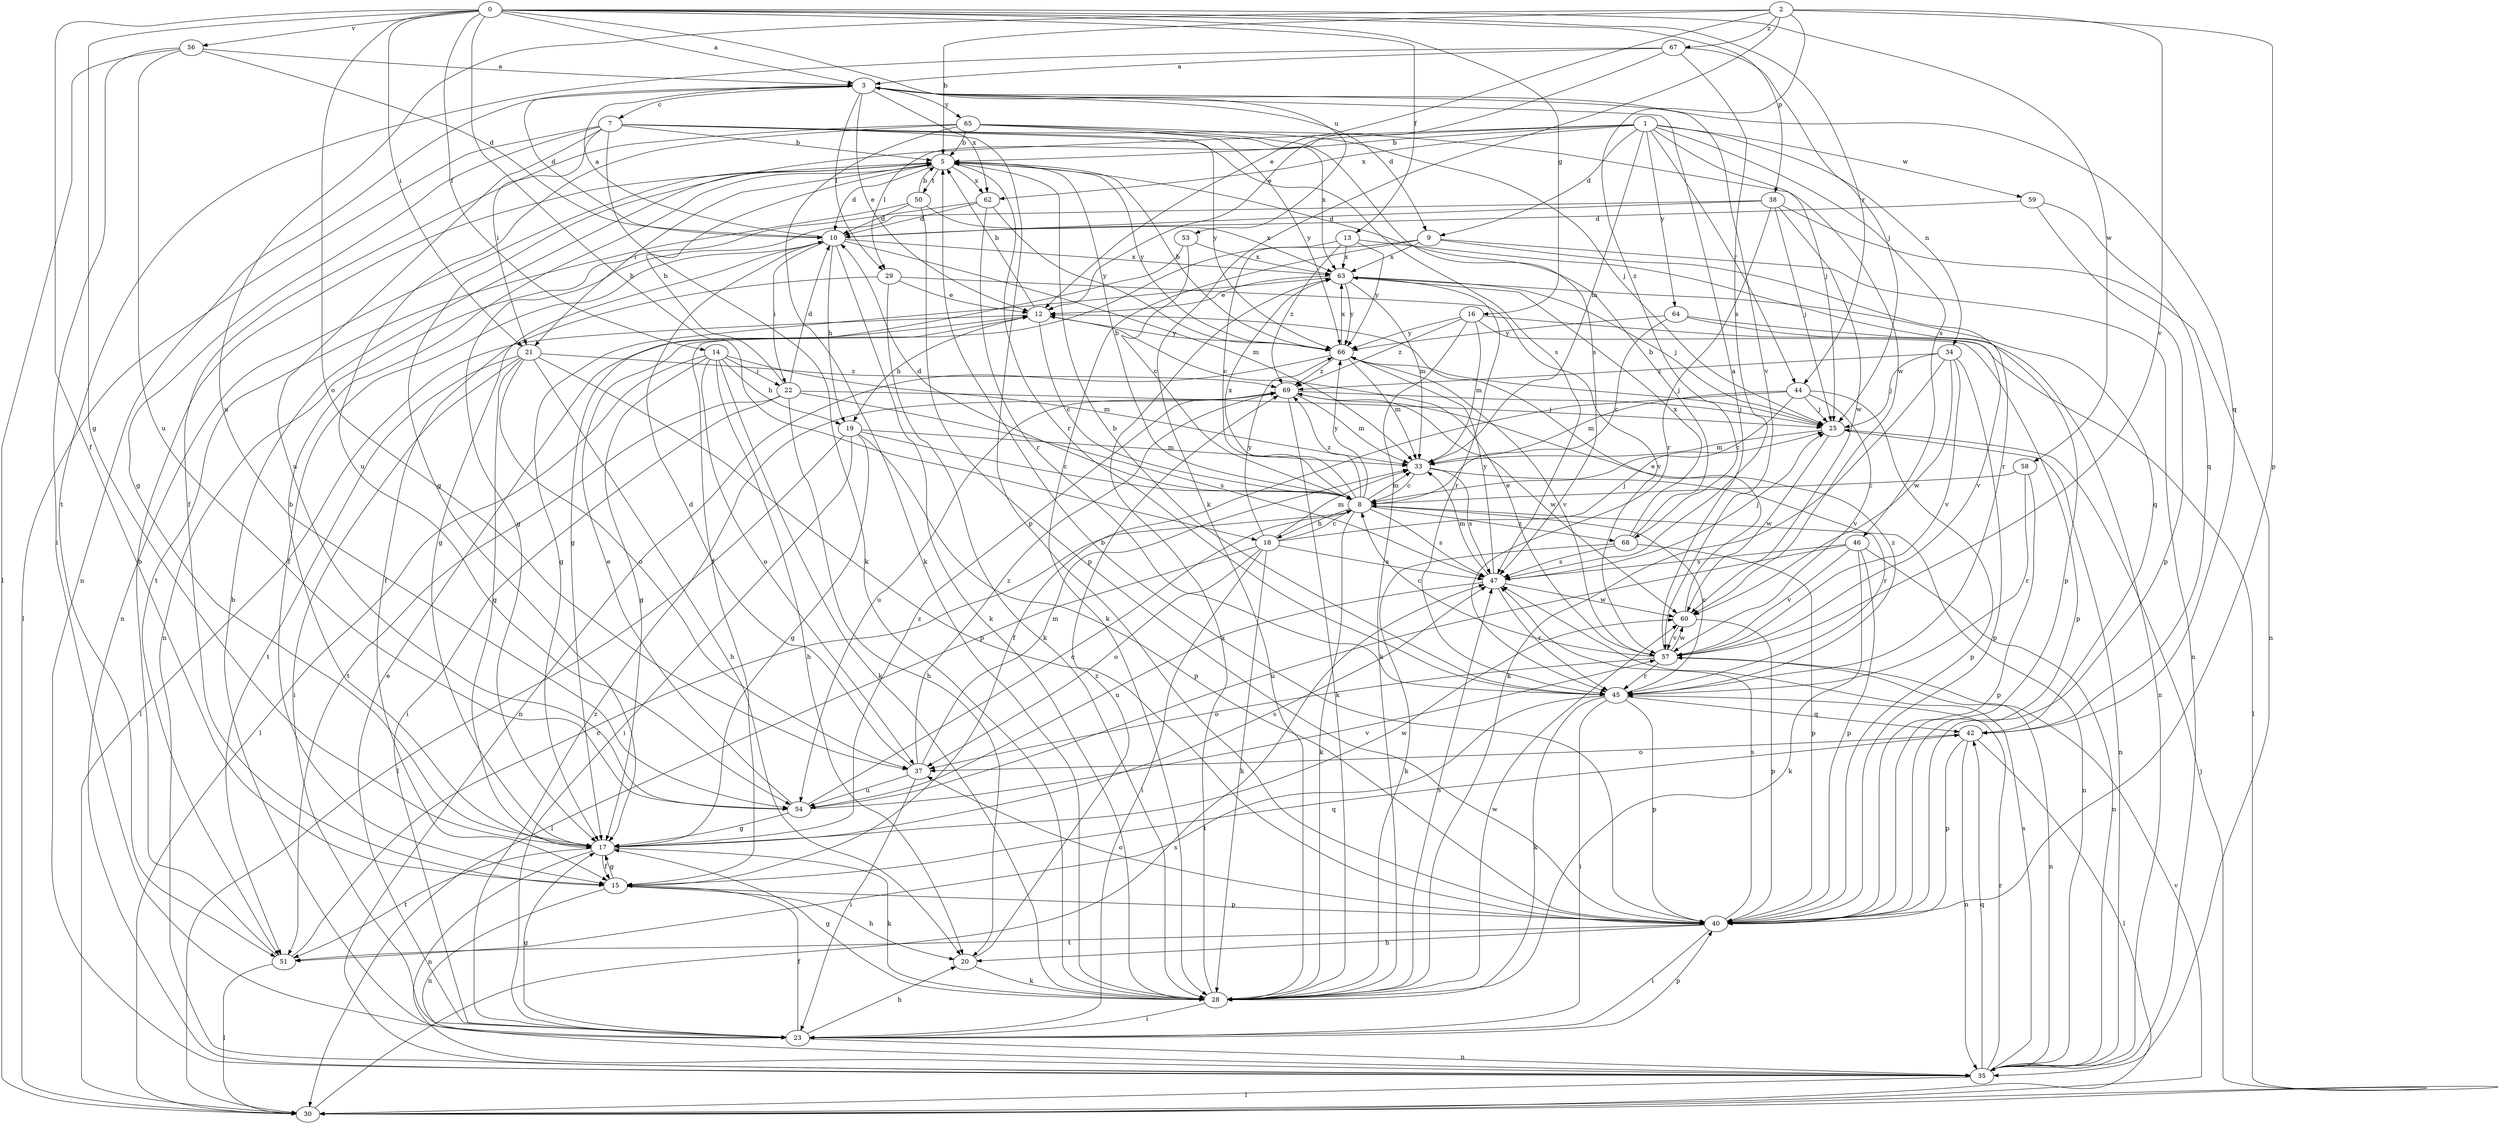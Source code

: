 strict digraph  {
0;
1;
2;
3;
5;
7;
8;
9;
10;
12;
13;
14;
15;
16;
17;
18;
19;
20;
21;
22;
23;
25;
28;
29;
30;
33;
34;
35;
37;
38;
40;
42;
44;
45;
46;
47;
50;
51;
53;
54;
56;
57;
58;
59;
60;
62;
63;
64;
65;
66;
67;
68;
69;
0 -> 3  [label=a];
0 -> 13  [label=f];
0 -> 14  [label=f];
0 -> 15  [label=f];
0 -> 16  [label=g];
0 -> 17  [label=g];
0 -> 18  [label=h];
0 -> 21  [label=i];
0 -> 37  [label=o];
0 -> 38  [label=p];
0 -> 44  [label=r];
0 -> 53  [label=u];
0 -> 56  [label=v];
0 -> 58  [label=w];
1 -> 5  [label=b];
1 -> 9  [label=d];
1 -> 17  [label=g];
1 -> 25  [label=j];
1 -> 29  [label=l];
1 -> 33  [label=m];
1 -> 34  [label=n];
1 -> 44  [label=r];
1 -> 46  [label=s];
1 -> 59  [label=w];
1 -> 62  [label=x];
1 -> 64  [label=y];
2 -> 5  [label=b];
2 -> 12  [label=e];
2 -> 28  [label=k];
2 -> 40  [label=p];
2 -> 54  [label=u];
2 -> 57  [label=v];
2 -> 67  [label=z];
2 -> 68  [label=z];
3 -> 7  [label=c];
3 -> 9  [label=d];
3 -> 10  [label=d];
3 -> 12  [label=e];
3 -> 29  [label=l];
3 -> 35  [label=n];
3 -> 42  [label=q];
3 -> 57  [label=v];
3 -> 62  [label=x];
3 -> 65  [label=y];
5 -> 10  [label=d];
5 -> 21  [label=i];
5 -> 35  [label=n];
5 -> 45  [label=r];
5 -> 50  [label=t];
5 -> 62  [label=x];
5 -> 66  [label=y];
7 -> 5  [label=b];
7 -> 17  [label=g];
7 -> 21  [label=i];
7 -> 28  [label=k];
7 -> 30  [label=l];
7 -> 40  [label=p];
7 -> 47  [label=s];
7 -> 54  [label=u];
7 -> 60  [label=w];
7 -> 66  [label=y];
8 -> 5  [label=b];
8 -> 10  [label=d];
8 -> 18  [label=h];
8 -> 28  [label=k];
8 -> 33  [label=m];
8 -> 35  [label=n];
8 -> 47  [label=s];
8 -> 63  [label=x];
8 -> 66  [label=y];
8 -> 68  [label=z];
8 -> 69  [label=z];
9 -> 15  [label=f];
9 -> 28  [label=k];
9 -> 35  [label=n];
9 -> 45  [label=r];
9 -> 63  [label=x];
10 -> 3  [label=a];
10 -> 15  [label=f];
10 -> 17  [label=g];
10 -> 19  [label=h];
10 -> 22  [label=i];
10 -> 28  [label=k];
10 -> 33  [label=m];
10 -> 63  [label=x];
12 -> 5  [label=b];
12 -> 8  [label=c];
12 -> 19  [label=h];
12 -> 30  [label=l];
12 -> 66  [label=y];
13 -> 8  [label=c];
13 -> 40  [label=p];
13 -> 63  [label=x];
13 -> 66  [label=y];
13 -> 69  [label=z];
14 -> 17  [label=g];
14 -> 19  [label=h];
14 -> 20  [label=h];
14 -> 22  [label=i];
14 -> 28  [label=k];
14 -> 30  [label=l];
14 -> 33  [label=m];
14 -> 37  [label=o];
15 -> 17  [label=g];
15 -> 20  [label=h];
15 -> 35  [label=n];
15 -> 40  [label=p];
15 -> 42  [label=q];
16 -> 28  [label=k];
16 -> 30  [label=l];
16 -> 33  [label=m];
16 -> 40  [label=p];
16 -> 66  [label=y];
16 -> 69  [label=z];
17 -> 5  [label=b];
17 -> 15  [label=f];
17 -> 28  [label=k];
17 -> 35  [label=n];
17 -> 47  [label=s];
17 -> 51  [label=t];
17 -> 60  [label=w];
17 -> 69  [label=z];
18 -> 8  [label=c];
18 -> 23  [label=i];
18 -> 25  [label=j];
18 -> 28  [label=k];
18 -> 30  [label=l];
18 -> 33  [label=m];
18 -> 37  [label=o];
18 -> 47  [label=s];
18 -> 66  [label=y];
19 -> 8  [label=c];
19 -> 17  [label=g];
19 -> 23  [label=i];
19 -> 30  [label=l];
19 -> 33  [label=m];
19 -> 40  [label=p];
20 -> 28  [label=k];
20 -> 69  [label=z];
21 -> 17  [label=g];
21 -> 20  [label=h];
21 -> 23  [label=i];
21 -> 37  [label=o];
21 -> 40  [label=p];
21 -> 51  [label=t];
21 -> 69  [label=z];
22 -> 5  [label=b];
22 -> 10  [label=d];
22 -> 20  [label=h];
22 -> 23  [label=i];
22 -> 25  [label=j];
22 -> 47  [label=s];
22 -> 51  [label=t];
23 -> 5  [label=b];
23 -> 12  [label=e];
23 -> 15  [label=f];
23 -> 17  [label=g];
23 -> 20  [label=h];
23 -> 35  [label=n];
23 -> 40  [label=p];
23 -> 69  [label=z];
25 -> 33  [label=m];
25 -> 35  [label=n];
25 -> 60  [label=w];
28 -> 17  [label=g];
28 -> 23  [label=i];
28 -> 47  [label=s];
28 -> 60  [label=w];
28 -> 63  [label=x];
29 -> 12  [label=e];
29 -> 15  [label=f];
29 -> 28  [label=k];
29 -> 57  [label=v];
30 -> 25  [label=j];
30 -> 47  [label=s];
30 -> 57  [label=v];
33 -> 8  [label=c];
33 -> 45  [label=r];
33 -> 47  [label=s];
34 -> 25  [label=j];
34 -> 28  [label=k];
34 -> 40  [label=p];
34 -> 57  [label=v];
34 -> 60  [label=w];
34 -> 69  [label=z];
35 -> 30  [label=l];
35 -> 42  [label=q];
35 -> 45  [label=r];
35 -> 47  [label=s];
37 -> 10  [label=d];
37 -> 23  [label=i];
37 -> 33  [label=m];
37 -> 54  [label=u];
37 -> 69  [label=z];
38 -> 10  [label=d];
38 -> 17  [label=g];
38 -> 25  [label=j];
38 -> 35  [label=n];
38 -> 45  [label=r];
38 -> 60  [label=w];
40 -> 5  [label=b];
40 -> 20  [label=h];
40 -> 23  [label=i];
40 -> 37  [label=o];
40 -> 47  [label=s];
40 -> 51  [label=t];
42 -> 30  [label=l];
42 -> 35  [label=n];
42 -> 37  [label=o];
42 -> 40  [label=p];
44 -> 8  [label=c];
44 -> 15  [label=f];
44 -> 25  [label=j];
44 -> 33  [label=m];
44 -> 40  [label=p];
44 -> 57  [label=v];
45 -> 5  [label=b];
45 -> 8  [label=c];
45 -> 23  [label=i];
45 -> 28  [label=k];
45 -> 40  [label=p];
45 -> 42  [label=q];
45 -> 51  [label=t];
45 -> 69  [label=z];
46 -> 28  [label=k];
46 -> 35  [label=n];
46 -> 40  [label=p];
46 -> 47  [label=s];
46 -> 54  [label=u];
46 -> 57  [label=v];
47 -> 25  [label=j];
47 -> 33  [label=m];
47 -> 45  [label=r];
47 -> 54  [label=u];
47 -> 60  [label=w];
47 -> 66  [label=y];
50 -> 5  [label=b];
50 -> 10  [label=d];
50 -> 40  [label=p];
50 -> 51  [label=t];
50 -> 63  [label=x];
51 -> 5  [label=b];
51 -> 8  [label=c];
51 -> 30  [label=l];
53 -> 8  [label=c];
53 -> 17  [label=g];
53 -> 63  [label=x];
54 -> 8  [label=c];
54 -> 12  [label=e];
54 -> 17  [label=g];
54 -> 57  [label=v];
56 -> 3  [label=a];
56 -> 10  [label=d];
56 -> 23  [label=i];
56 -> 30  [label=l];
56 -> 54  [label=u];
57 -> 3  [label=a];
57 -> 8  [label=c];
57 -> 12  [label=e];
57 -> 35  [label=n];
57 -> 37  [label=o];
57 -> 45  [label=r];
57 -> 60  [label=w];
58 -> 8  [label=c];
58 -> 40  [label=p];
58 -> 45  [label=r];
59 -> 10  [label=d];
59 -> 40  [label=p];
59 -> 42  [label=q];
60 -> 12  [label=e];
60 -> 40  [label=p];
60 -> 57  [label=v];
62 -> 10  [label=d];
62 -> 35  [label=n];
62 -> 45  [label=r];
62 -> 66  [label=y];
63 -> 12  [label=e];
63 -> 17  [label=g];
63 -> 25  [label=j];
63 -> 33  [label=m];
63 -> 42  [label=q];
63 -> 45  [label=r];
63 -> 66  [label=y];
64 -> 8  [label=c];
64 -> 35  [label=n];
64 -> 57  [label=v];
64 -> 66  [label=y];
65 -> 5  [label=b];
65 -> 15  [label=f];
65 -> 25  [label=j];
65 -> 28  [label=k];
65 -> 47  [label=s];
65 -> 54  [label=u];
65 -> 63  [label=x];
65 -> 66  [label=y];
66 -> 5  [label=b];
66 -> 25  [label=j];
66 -> 33  [label=m];
66 -> 35  [label=n];
66 -> 57  [label=v];
66 -> 63  [label=x];
66 -> 69  [label=z];
67 -> 3  [label=a];
67 -> 12  [label=e];
67 -> 25  [label=j];
67 -> 47  [label=s];
67 -> 51  [label=t];
68 -> 5  [label=b];
68 -> 28  [label=k];
68 -> 40  [label=p];
68 -> 47  [label=s];
68 -> 63  [label=x];
69 -> 25  [label=j];
69 -> 28  [label=k];
69 -> 33  [label=m];
69 -> 54  [label=u];
69 -> 60  [label=w];
}
